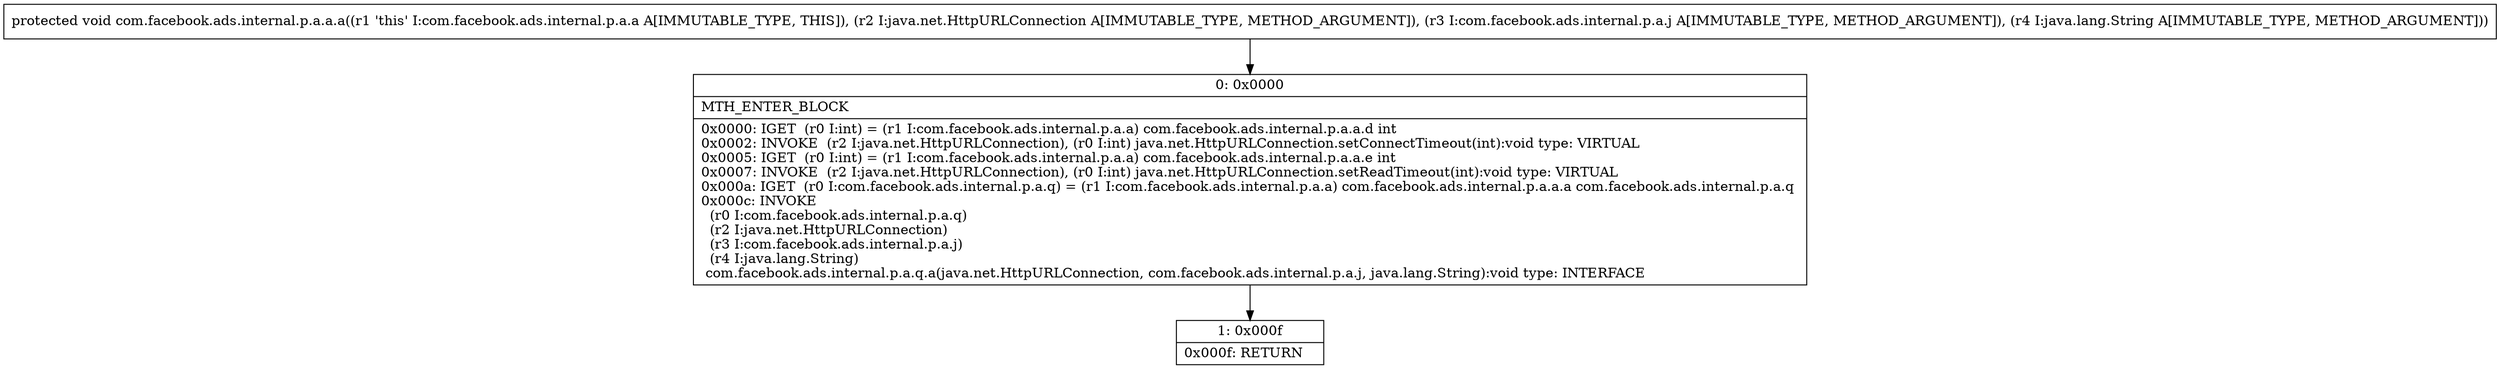 digraph "CFG forcom.facebook.ads.internal.p.a.a.a(Ljava\/net\/HttpURLConnection;Lcom\/facebook\/ads\/internal\/p\/a\/j;Ljava\/lang\/String;)V" {
Node_0 [shape=record,label="{0\:\ 0x0000|MTH_ENTER_BLOCK\l|0x0000: IGET  (r0 I:int) = (r1 I:com.facebook.ads.internal.p.a.a) com.facebook.ads.internal.p.a.a.d int \l0x0002: INVOKE  (r2 I:java.net.HttpURLConnection), (r0 I:int) java.net.HttpURLConnection.setConnectTimeout(int):void type: VIRTUAL \l0x0005: IGET  (r0 I:int) = (r1 I:com.facebook.ads.internal.p.a.a) com.facebook.ads.internal.p.a.a.e int \l0x0007: INVOKE  (r2 I:java.net.HttpURLConnection), (r0 I:int) java.net.HttpURLConnection.setReadTimeout(int):void type: VIRTUAL \l0x000a: IGET  (r0 I:com.facebook.ads.internal.p.a.q) = (r1 I:com.facebook.ads.internal.p.a.a) com.facebook.ads.internal.p.a.a.a com.facebook.ads.internal.p.a.q \l0x000c: INVOKE  \l  (r0 I:com.facebook.ads.internal.p.a.q)\l  (r2 I:java.net.HttpURLConnection)\l  (r3 I:com.facebook.ads.internal.p.a.j)\l  (r4 I:java.lang.String)\l com.facebook.ads.internal.p.a.q.a(java.net.HttpURLConnection, com.facebook.ads.internal.p.a.j, java.lang.String):void type: INTERFACE \l}"];
Node_1 [shape=record,label="{1\:\ 0x000f|0x000f: RETURN   \l}"];
MethodNode[shape=record,label="{protected void com.facebook.ads.internal.p.a.a.a((r1 'this' I:com.facebook.ads.internal.p.a.a A[IMMUTABLE_TYPE, THIS]), (r2 I:java.net.HttpURLConnection A[IMMUTABLE_TYPE, METHOD_ARGUMENT]), (r3 I:com.facebook.ads.internal.p.a.j A[IMMUTABLE_TYPE, METHOD_ARGUMENT]), (r4 I:java.lang.String A[IMMUTABLE_TYPE, METHOD_ARGUMENT])) }"];
MethodNode -> Node_0;
Node_0 -> Node_1;
}

